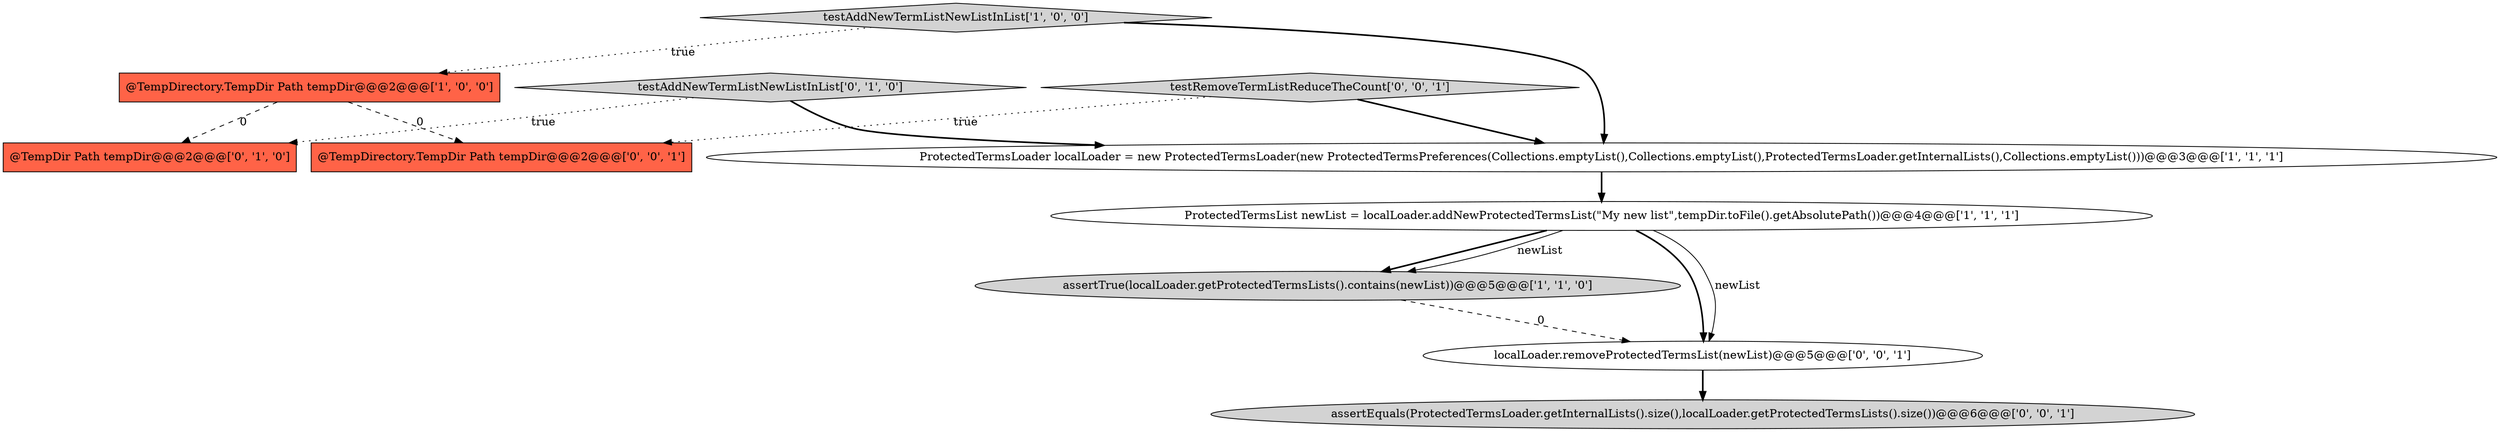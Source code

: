 digraph {
0 [style = filled, label = "@TempDirectory.TempDir Path tempDir@@@2@@@['1', '0', '0']", fillcolor = tomato, shape = box image = "AAA1AAABBB1BBB"];
2 [style = filled, label = "assertTrue(localLoader.getProtectedTermsLists().contains(newList))@@@5@@@['1', '1', '0']", fillcolor = lightgray, shape = ellipse image = "AAA0AAABBB1BBB"];
8 [style = filled, label = "assertEquals(ProtectedTermsLoader.getInternalLists().size(),localLoader.getProtectedTermsLists().size())@@@6@@@['0', '0', '1']", fillcolor = lightgray, shape = ellipse image = "AAA0AAABBB3BBB"];
5 [style = filled, label = "@TempDir Path tempDir@@@2@@@['0', '1', '0']", fillcolor = tomato, shape = box image = "AAA1AAABBB2BBB"];
3 [style = filled, label = "ProtectedTermsList newList = localLoader.addNewProtectedTermsList(\"My new list\",tempDir.toFile().getAbsolutePath())@@@4@@@['1', '1', '1']", fillcolor = white, shape = ellipse image = "AAA0AAABBB1BBB"];
9 [style = filled, label = "testRemoveTermListReduceTheCount['0', '0', '1']", fillcolor = lightgray, shape = diamond image = "AAA0AAABBB3BBB"];
4 [style = filled, label = "testAddNewTermListNewListInList['1', '0', '0']", fillcolor = lightgray, shape = diamond image = "AAA0AAABBB1BBB"];
1 [style = filled, label = "ProtectedTermsLoader localLoader = new ProtectedTermsLoader(new ProtectedTermsPreferences(Collections.emptyList(),Collections.emptyList(),ProtectedTermsLoader.getInternalLists(),Collections.emptyList()))@@@3@@@['1', '1', '1']", fillcolor = white, shape = ellipse image = "AAA0AAABBB1BBB"];
10 [style = filled, label = "@TempDirectory.TempDir Path tempDir@@@2@@@['0', '0', '1']", fillcolor = tomato, shape = box image = "AAA0AAABBB3BBB"];
6 [style = filled, label = "testAddNewTermListNewListInList['0', '1', '0']", fillcolor = lightgray, shape = diamond image = "AAA0AAABBB2BBB"];
7 [style = filled, label = "localLoader.removeProtectedTermsList(newList)@@@5@@@['0', '0', '1']", fillcolor = white, shape = ellipse image = "AAA0AAABBB3BBB"];
1->3 [style = bold, label=""];
6->1 [style = bold, label=""];
4->1 [style = bold, label=""];
6->5 [style = dotted, label="true"];
3->2 [style = bold, label=""];
9->1 [style = bold, label=""];
3->7 [style = bold, label=""];
7->8 [style = bold, label=""];
9->10 [style = dotted, label="true"];
0->5 [style = dashed, label="0"];
2->7 [style = dashed, label="0"];
3->2 [style = solid, label="newList"];
0->10 [style = dashed, label="0"];
4->0 [style = dotted, label="true"];
3->7 [style = solid, label="newList"];
}
